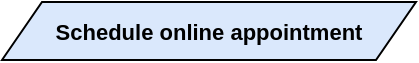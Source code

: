 <mxfile version="24.2.5" type="github">
  <diagram name="Page-1" id="9FohH9dn8nELttwxLQUG">
    <mxGraphModel dx="4059" dy="316" grid="0" gridSize="10" guides="1" tooltips="1" connect="1" arrows="1" fold="1" page="0" pageScale="1" pageWidth="827" pageHeight="1169" math="0" shadow="0">
      <root>
        <mxCell id="0" />
        <mxCell id="1" parent="0" />
        <mxCell id="NV-K2T3rAOAY85SuftBQ-1" value="&lt;b&gt;Schedule online appointment&lt;/b&gt;" style="shape=parallelogram;perimeter=parallelogramPerimeter;whiteSpace=wrap;html=1;fixedSize=1;fillColor=#dae8fc;strokeColor=#000000;fontFamily=Helvetica;fontSize=11;fontColor=default;labelBackgroundColor=none;" vertex="1" parent="1">
          <mxGeometry x="-2669" y="573" width="207" height="29" as="geometry" />
        </mxCell>
      </root>
    </mxGraphModel>
  </diagram>
</mxfile>
